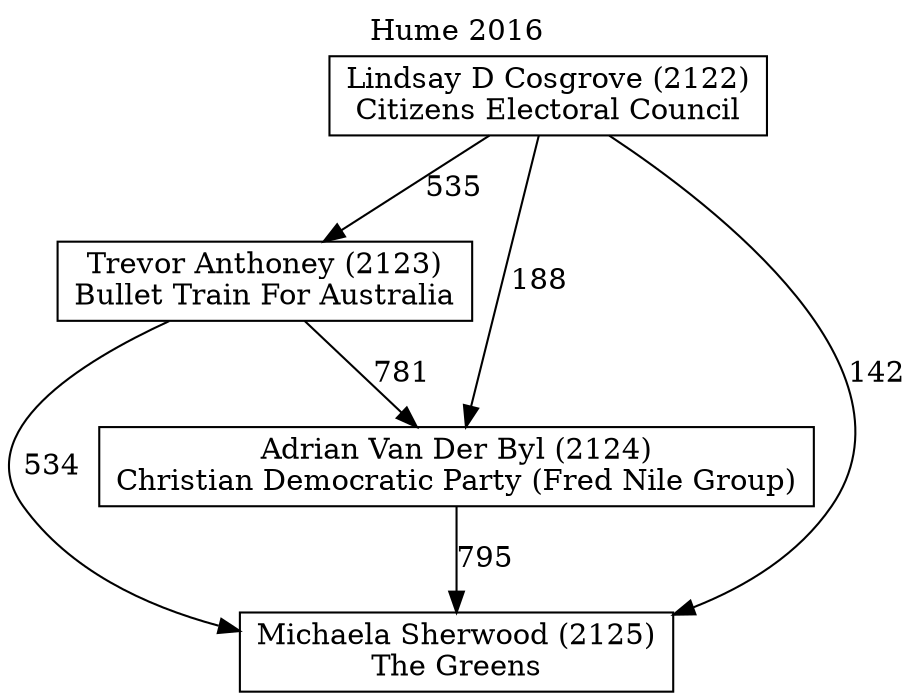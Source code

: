 // House preference flow
digraph "Michaela Sherwood (2125)_Hume_2016" {
	graph [label="Hume 2016" labelloc=t mclimit=10]
	node [shape=box]
	"Trevor Anthoney (2123)" [label="Trevor Anthoney (2123)
Bullet Train For Australia"]
	"Adrian Van Der Byl (2124)" [label="Adrian Van Der Byl (2124)
Christian Democratic Party (Fred Nile Group)"]
	"Michaela Sherwood (2125)" [label="Michaela Sherwood (2125)
The Greens"]
	"Lindsay D Cosgrove (2122)" [label="Lindsay D Cosgrove (2122)
Citizens Electoral Council"]
	"Adrian Van Der Byl (2124)" -> "Michaela Sherwood (2125)" [label=795]
	"Trevor Anthoney (2123)" -> "Adrian Van Der Byl (2124)" [label=781]
	"Lindsay D Cosgrove (2122)" -> "Trevor Anthoney (2123)" [label=535]
	"Trevor Anthoney (2123)" -> "Michaela Sherwood (2125)" [label=534]
	"Lindsay D Cosgrove (2122)" -> "Adrian Van Der Byl (2124)" [label=188]
	"Lindsay D Cosgrove (2122)" -> "Michaela Sherwood (2125)" [label=142]
}
